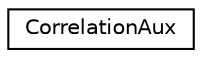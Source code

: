 digraph "Graphical Class Hierarchy"
{
  edge [fontname="Helvetica",fontsize="10",labelfontname="Helvetica",labelfontsize="10"];
  node [fontname="Helvetica",fontsize="10",shape=record];
  rankdir="LR";
  Node0 [label="CorrelationAux",height=0.2,width=0.4,color="black", fillcolor="white", style="filled",URL="$classCorrelationAux.html"];
}
